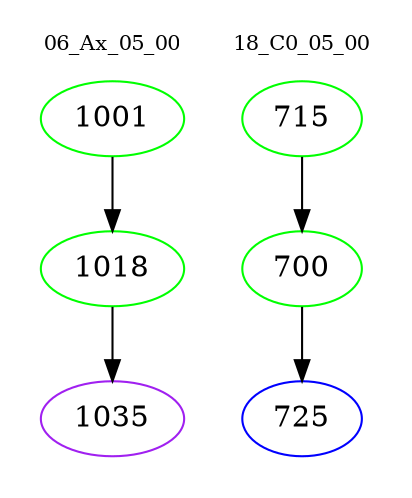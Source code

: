 digraph{
subgraph cluster_0 {
color = white
label = "06_Ax_05_00";
fontsize=10;
T0_1001 [label="1001", color="green"]
T0_1001 -> T0_1018 [color="black"]
T0_1018 [label="1018", color="green"]
T0_1018 -> T0_1035 [color="black"]
T0_1035 [label="1035", color="purple"]
}
subgraph cluster_1 {
color = white
label = "18_C0_05_00";
fontsize=10;
T1_715 [label="715", color="green"]
T1_715 -> T1_700 [color="black"]
T1_700 [label="700", color="green"]
T1_700 -> T1_725 [color="black"]
T1_725 [label="725", color="blue"]
}
}

